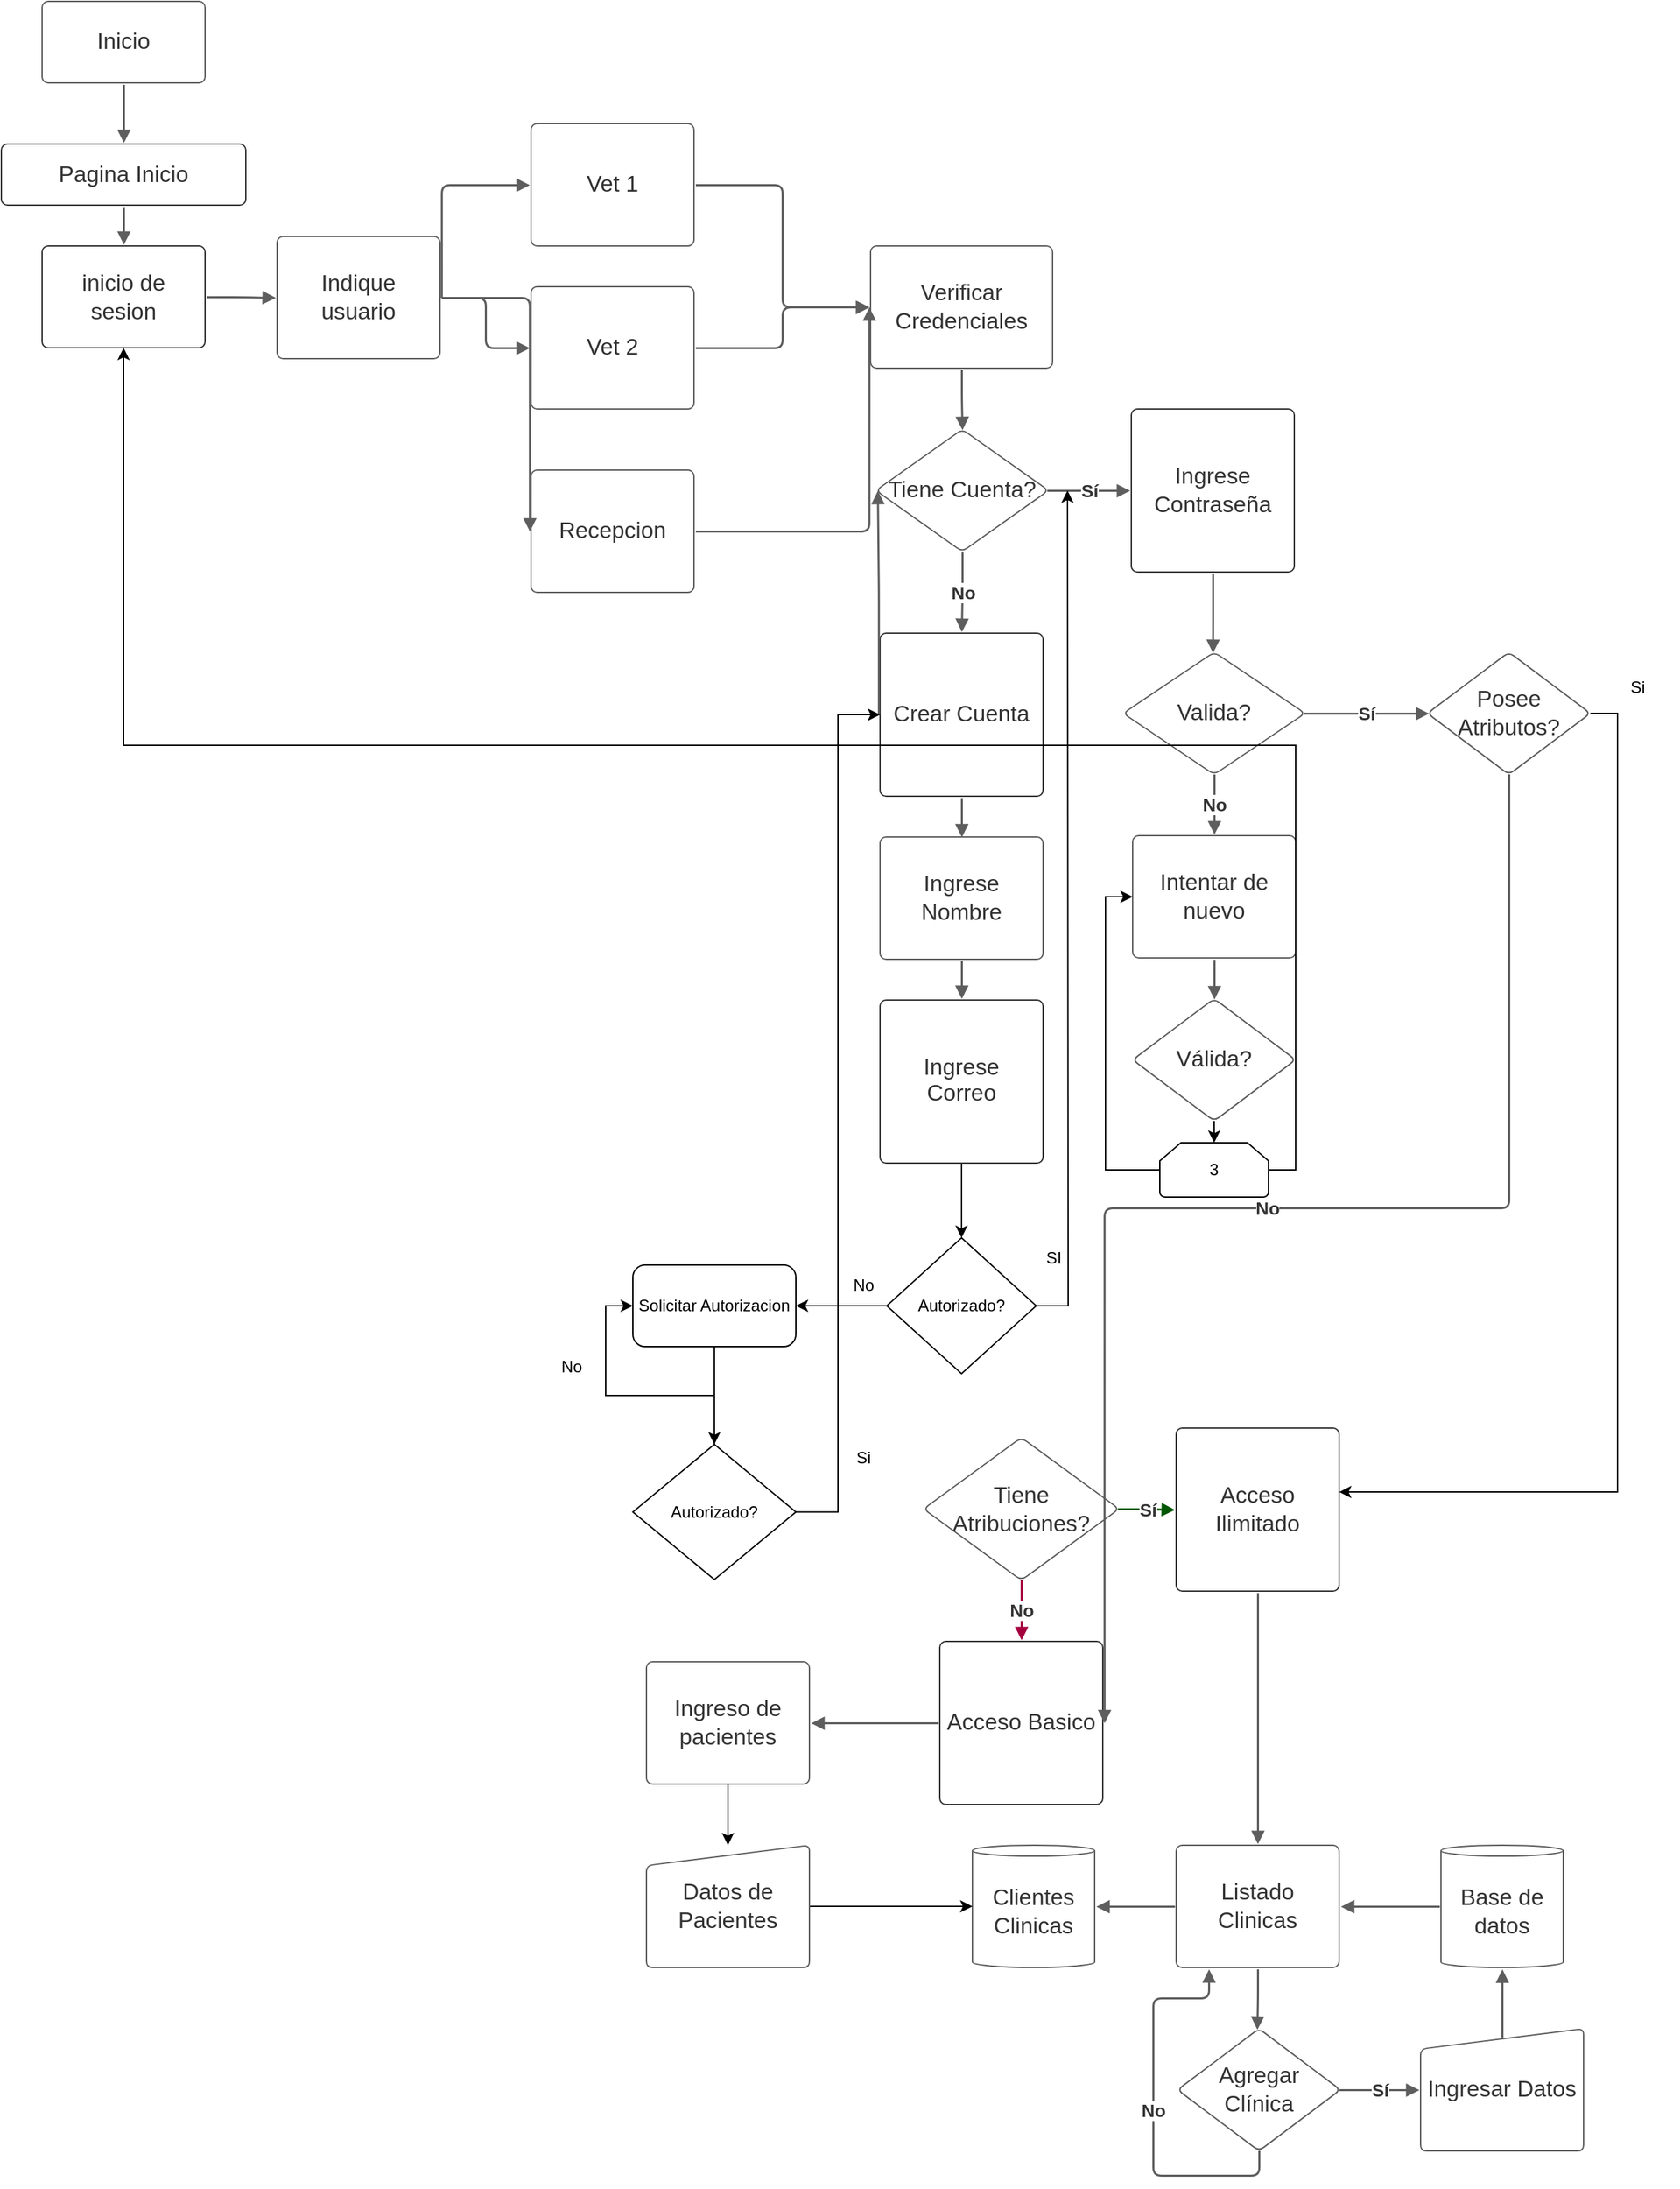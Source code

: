 <mxfile version="21.5.2" type="github">
  <diagram id="C5RBs43oDa-KdzZeNtuy" name="Page-1">
    <mxGraphModel dx="954" dy="2205" grid="1" gridSize="10" guides="1" tooltips="1" connect="1" arrows="1" fold="1" page="1" pageScale="1" pageWidth="1169" pageHeight="1654" background="none" math="0" shadow="0">
      <root>
        <mxCell id="WIyWlLk6GJQsqaUBKTNV-0" />
        <mxCell id="WIyWlLk6GJQsqaUBKTNV-1" parent="WIyWlLk6GJQsqaUBKTNV-0" />
        <mxCell id="py4-glFeh2ibCfwgSi2s-0" value="Inicio" style="html=1;overflow=block;blockSpacing=1;whiteSpace=wrap;fontSize=16.7;fontColor=#333333;align=center;spacing=3.8;strokeColor=#5e5e5e;strokeOpacity=100;rounded=1;absoluteArcSize=1;arcSize=9;strokeWidth=1;lucidId=6lV_jRiNdOOd;" vertex="1" parent="WIyWlLk6GJQsqaUBKTNV-1">
          <mxGeometry x="495" y="-60" width="120" height="60" as="geometry" />
        </mxCell>
        <mxCell id="py4-glFeh2ibCfwgSi2s-1" value="" style="html=1;jettySize=18;whiteSpace=wrap;fontSize=13;strokeColor=#5E5E5E;strokeWidth=1.5;rounded=1;arcSize=12;edgeStyle=orthogonalEdgeStyle;startArrow=none;endArrow=block;endFill=1;exitX=0.5;exitY=1.019;exitPerimeter=0;lucidId=qmV_Awvhml8.;" edge="1" parent="WIyWlLk6GJQsqaUBKTNV-1" source="py4-glFeh2ibCfwgSi2s-0">
          <mxGeometry width="100" height="100" relative="1" as="geometry">
            <Array as="points" />
            <mxPoint x="555" y="44" as="targetPoint" />
          </mxGeometry>
        </mxCell>
        <mxCell id="py4-glFeh2ibCfwgSi2s-2" value="Pagina Inicio" style="html=1;overflow=block;blockSpacing=1;whiteSpace=wrap;fontSize=16.7;fontColor=#333333;align=center;spacing=3.8;strokeColor=#333333;strokeOpacity=100;fillOpacity=0;rounded=1;absoluteArcSize=1;arcSize=9;fillColor=#ffffff;strokeWidth=1;lucidId=ymV_Ch-mpjN8;" vertex="1" parent="WIyWlLk6GJQsqaUBKTNV-1">
          <mxGeometry x="465" y="45" width="180" height="45" as="geometry" />
        </mxCell>
        <mxCell id="py4-glFeh2ibCfwgSi2s-3" value="" style="html=1;jettySize=18;whiteSpace=wrap;fontSize=13;strokeColor=#5E5E5E;strokeWidth=1.5;rounded=1;arcSize=12;edgeStyle=orthogonalEdgeStyle;startArrow=none;endArrow=block;endFill=1;exitX=0.5;exitY=1.025;exitPerimeter=0;entryX=0.5;entryY=-0.015;entryPerimeter=0;lucidId=BnV_QV_Ecwqq;" edge="1" parent="WIyWlLk6GJQsqaUBKTNV-1" source="py4-glFeh2ibCfwgSi2s-2" target="py4-glFeh2ibCfwgSi2s-4">
          <mxGeometry width="100" height="100" relative="1" as="geometry">
            <Array as="points" />
          </mxGeometry>
        </mxCell>
        <mxCell id="py4-glFeh2ibCfwgSi2s-4" value="inicio de sesion" style="html=1;overflow=block;blockSpacing=1;whiteSpace=wrap;fontSize=16.7;fontColor=#333333;align=center;spacing=3.8;strokeColor=#333333;strokeOpacity=100;fillOpacity=0;rounded=1;absoluteArcSize=1;arcSize=9;fillColor=#ffffff;strokeWidth=1;lucidId=GnV_wsVI9CKv;" vertex="1" parent="WIyWlLk6GJQsqaUBKTNV-1">
          <mxGeometry x="495" y="120" width="120" height="75" as="geometry" />
        </mxCell>
        <mxCell id="py4-glFeh2ibCfwgSi2s-5" value="Verificar Credenciales" style="html=1;overflow=block;blockSpacing=1;whiteSpace=wrap;fontSize=16.7;fontColor=#333333;align=center;spacing=9;strokeColor=#5e5e5e;strokeOpacity=100;rounded=1;absoluteArcSize=1;arcSize=9;strokeWidth=1;lucidId=1nV_D38gx65L;" vertex="1" parent="WIyWlLk6GJQsqaUBKTNV-1">
          <mxGeometry x="1105" y="120" width="134" height="90" as="geometry" />
        </mxCell>
        <mxCell id="py4-glFeh2ibCfwgSi2s-6" value="Valida?" style="html=1;overflow=block;blockSpacing=1;whiteSpace=wrap;rhombus;fontSize=16.7;fontColor=#333333;align=center;spacing=3.8;strokeColor=#5E5E5E;rounded=1;absoluteArcSize=1;arcSize=9;strokeWidth=1;lucidId=PoV_fIXQWpVl;" vertex="1" parent="WIyWlLk6GJQsqaUBKTNV-1">
          <mxGeometry x="1291" y="419" width="134" height="90" as="geometry" />
        </mxCell>
        <mxCell id="py4-glFeh2ibCfwgSi2s-7" value="Intentar de nuevo" style="html=1;overflow=block;blockSpacing=1;whiteSpace=wrap;fontSize=16.7;fontColor=#333333;align=center;spacing=9;strokeColor=#5e5e5e;strokeOpacity=100;rounded=1;absoluteArcSize=1;arcSize=9;strokeWidth=1;lucidId=lrV_QBkVOYwX;" vertex="1" parent="WIyWlLk6GJQsqaUBKTNV-1">
          <mxGeometry x="1298" y="554" width="120" height="90" as="geometry" />
        </mxCell>
        <mxCell id="py4-glFeh2ibCfwgSi2s-8" value="" style="html=1;jettySize=18;whiteSpace=wrap;fontSize=13;strokeColor=#5E5E5E;strokeWidth=1.5;rounded=1;arcSize=12;edgeStyle=orthogonalEdgeStyle;startArrow=none;endArrow=block;endFill=1;exitX=0.5;exitY=1.012;exitPerimeter=0;entryX=0.5;entryY=0.004;entryPerimeter=0;lucidId=7rV_qTb1G-G_;" edge="1" parent="WIyWlLk6GJQsqaUBKTNV-1" source="py4-glFeh2ibCfwgSi2s-7" target="py4-glFeh2ibCfwgSi2s-9">
          <mxGeometry width="100" height="100" relative="1" as="geometry">
            <Array as="points" />
          </mxGeometry>
        </mxCell>
        <mxCell id="py4-glFeh2ibCfwgSi2s-99" style="edgeStyle=orthogonalEdgeStyle;rounded=0;orthogonalLoop=1;jettySize=auto;html=1;exitX=0.5;exitY=1;exitDx=0;exitDy=0;entryX=0.5;entryY=0;entryDx=0;entryDy=0;entryPerimeter=0;" edge="1" parent="WIyWlLk6GJQsqaUBKTNV-1" source="py4-glFeh2ibCfwgSi2s-9" target="py4-glFeh2ibCfwgSi2s-96">
          <mxGeometry relative="1" as="geometry" />
        </mxCell>
        <mxCell id="py4-glFeh2ibCfwgSi2s-9" value="Válida?" style="html=1;overflow=block;blockSpacing=1;whiteSpace=wrap;rhombus;fontSize=16.7;fontColor=#333333;align=center;spacing=3.8;strokeColor=#5E5E5E;rounded=1;absoluteArcSize=1;arcSize=9;strokeWidth=1;lucidId=9rV_8nIzQmjW;" vertex="1" parent="WIyWlLk6GJQsqaUBKTNV-1">
          <mxGeometry x="1298" y="674" width="120" height="90" as="geometry" />
        </mxCell>
        <mxCell id="py4-glFeh2ibCfwgSi2s-12" value="Indique usuario" style="html=1;overflow=block;blockSpacing=1;whiteSpace=wrap;fontSize=16.7;fontColor=#333333;align=center;spacing=9;strokeColor=#5e5e5e;strokeOpacity=100;rounded=1;absoluteArcSize=1;arcSize=9;strokeWidth=1;lucidId=KtV_1nC~NSEl;" vertex="1" parent="WIyWlLk6GJQsqaUBKTNV-1">
          <mxGeometry x="668" y="113" width="120" height="90" as="geometry" />
        </mxCell>
        <mxCell id="py4-glFeh2ibCfwgSi2s-13" value="" style="html=1;jettySize=18;whiteSpace=wrap;fontSize=13;strokeColor=#5E5E5E;strokeWidth=1.5;rounded=1;arcSize=12;edgeStyle=orthogonalEdgeStyle;startArrow=none;endArrow=block;endFill=1;exitX=0.5;exitY=1.012;exitPerimeter=0;entryX=0.5;entryY=0.003;entryPerimeter=0;lucidId=8uV__YB_j76Q;" edge="1" parent="WIyWlLk6GJQsqaUBKTNV-1" source="py4-glFeh2ibCfwgSi2s-5" target="py4-glFeh2ibCfwgSi2s-14">
          <mxGeometry width="100" height="100" relative="1" as="geometry">
            <Array as="points" />
          </mxGeometry>
        </mxCell>
        <mxCell id="py4-glFeh2ibCfwgSi2s-14" value="Tiene Cuenta?" style="html=1;overflow=block;blockSpacing=1;whiteSpace=wrap;rhombus;fontSize=16.7;fontColor=#333333;align=center;spacing=3.8;strokeColor=#5E5E5E;rounded=1;absoluteArcSize=1;arcSize=9;strokeWidth=1;lucidId=_uV_788DccaZ;" vertex="1" parent="WIyWlLk6GJQsqaUBKTNV-1">
          <mxGeometry x="1109" y="255" width="127" height="90" as="geometry" />
        </mxCell>
        <mxCell id="py4-glFeh2ibCfwgSi2s-15" value="" style="html=1;jettySize=18;whiteSpace=wrap;fontSize=13.3;fontColor=#333333;fontStyle=1;align=center;strokeColor=#5E5E5E;strokeWidth=1.5;rounded=1;arcSize=12;edgeStyle=orthogonalEdgeStyle;startArrow=none;endArrow=block;endFill=1;exitX=0.991;exitY=0.5;exitPerimeter=0;entryX=-0.009;entryY=0.5;entryPerimeter=0;lucidId=vvV_T~xwJoX3;" edge="1" parent="WIyWlLk6GJQsqaUBKTNV-1" source="py4-glFeh2ibCfwgSi2s-14" target="py4-glFeh2ibCfwgSi2s-17">
          <mxGeometry width="100" height="100" relative="1" as="geometry">
            <Array as="points" />
          </mxGeometry>
        </mxCell>
        <mxCell id="py4-glFeh2ibCfwgSi2s-16" value="Sí" style="text;html=1;resizable=0;labelBackgroundColor=default;align=center;verticalAlign=middle;fontStyle=1;fontColor=#333333;fontSize=13.3;" vertex="1" parent="py4-glFeh2ibCfwgSi2s-15">
          <mxGeometry relative="1" as="geometry" />
        </mxCell>
        <mxCell id="py4-glFeh2ibCfwgSi2s-17" value="Ingrese Contraseña" style="html=1;overflow=block;blockSpacing=1;whiteSpace=wrap;fontSize=16.7;fontColor=#333333;align=center;spacing=3.8;strokeColor=#333333;strokeOpacity=100;fillOpacity=0;rounded=1;absoluteArcSize=1;arcSize=9;fillColor=#ffffff;strokeWidth=1;lucidId=xvV_v9miPpJ-;" vertex="1" parent="WIyWlLk6GJQsqaUBKTNV-1">
          <mxGeometry x="1297" y="240" width="120" height="120" as="geometry" />
        </mxCell>
        <mxCell id="py4-glFeh2ibCfwgSi2s-18" value="" style="html=1;jettySize=18;whiteSpace=wrap;fontSize=13;strokeColor=#5E5E5E;strokeWidth=1.5;rounded=1;arcSize=12;edgeStyle=orthogonalEdgeStyle;startArrow=none;endArrow=block;endFill=1;exitX=0.5;exitY=1.009;exitPerimeter=0;entryX=0.492;entryY=0.004;entryPerimeter=0;lucidId=0vV_cZZIrmt7;" edge="1" parent="WIyWlLk6GJQsqaUBKTNV-1" source="py4-glFeh2ibCfwgSi2s-17" target="py4-glFeh2ibCfwgSi2s-6">
          <mxGeometry width="100" height="100" relative="1" as="geometry">
            <Array as="points" />
          </mxGeometry>
        </mxCell>
        <mxCell id="py4-glFeh2ibCfwgSi2s-19" value="" style="html=1;jettySize=18;whiteSpace=wrap;fontSize=13.3;fontColor=#333333;fontStyle=1;align=center;strokeColor=#5E5E5E;strokeWidth=1.5;rounded=1;arcSize=12;edgeStyle=orthogonalEdgeStyle;startArrow=none;endArrow=block;endFill=1;exitX=0.5;exitY=0.997;exitPerimeter=0;entryX=0.5;entryY=-0.009;entryPerimeter=0;lucidId=twV_qoTQJWmN;" edge="1" parent="WIyWlLk6GJQsqaUBKTNV-1" source="py4-glFeh2ibCfwgSi2s-14" target="py4-glFeh2ibCfwgSi2s-21">
          <mxGeometry width="100" height="100" relative="1" as="geometry">
            <Array as="points" />
          </mxGeometry>
        </mxCell>
        <mxCell id="py4-glFeh2ibCfwgSi2s-20" value="No" style="text;html=1;resizable=0;labelBackgroundColor=default;align=center;verticalAlign=middle;fontStyle=1;fontColor=#333333;fontSize=13.3;" vertex="1" parent="py4-glFeh2ibCfwgSi2s-19">
          <mxGeometry relative="1" as="geometry" />
        </mxCell>
        <mxCell id="py4-glFeh2ibCfwgSi2s-21" value="Crear Cuenta" style="html=1;overflow=block;blockSpacing=1;whiteSpace=wrap;fontSize=16.7;fontColor=#333333;align=center;spacing=3.8;strokeColor=#333333;strokeOpacity=100;fillOpacity=0;rounded=1;absoluteArcSize=1;arcSize=9;fillColor=#ffffff;strokeWidth=1;lucidId=uwV_kCfQT2Pc;" vertex="1" parent="WIyWlLk6GJQsqaUBKTNV-1">
          <mxGeometry x="1112" y="405" width="120" height="120" as="geometry" />
        </mxCell>
        <mxCell id="py4-glFeh2ibCfwgSi2s-22" value="" style="html=1;jettySize=18;whiteSpace=wrap;fontSize=13;strokeColor=#5E5E5E;strokeWidth=1.5;rounded=1;arcSize=12;edgeStyle=orthogonalEdgeStyle;startArrow=none;endArrow=block;endFill=1;exitX=-0.009;exitY=0.5;exitPerimeter=0;entryX=0.009;entryY=0.5;entryPerimeter=0;lucidId=QwV_5H8QN4ZY;" edge="1" parent="WIyWlLk6GJQsqaUBKTNV-1" source="py4-glFeh2ibCfwgSi2s-21" target="py4-glFeh2ibCfwgSi2s-14">
          <mxGeometry width="100" height="100" relative="1" as="geometry">
            <Array as="points" />
          </mxGeometry>
        </mxCell>
        <mxCell id="py4-glFeh2ibCfwgSi2s-23" value="" style="html=1;jettySize=18;whiteSpace=wrap;fontSize=13;strokeColor=#5E5E5E;strokeWidth=1.5;rounded=1;arcSize=12;edgeStyle=orthogonalEdgeStyle;startArrow=none;endArrow=block;endFill=1;exitX=0.5;exitY=1.009;exitPerimeter=0;lucidId=UxV_K6ynuiH_;" edge="1" parent="WIyWlLk6GJQsqaUBKTNV-1" source="py4-glFeh2ibCfwgSi2s-21">
          <mxGeometry width="100" height="100" relative="1" as="geometry">
            <Array as="points" />
            <mxPoint x="1172" y="555" as="targetPoint" />
          </mxGeometry>
        </mxCell>
        <mxCell id="py4-glFeh2ibCfwgSi2s-24" value="Ingrese Nombre" style="html=1;overflow=block;blockSpacing=1;whiteSpace=wrap;fontSize=16.7;fontColor=#333333;align=center;spacing=9;strokeColor=#5e5e5e;strokeOpacity=100;rounded=1;absoluteArcSize=1;arcSize=9;strokeWidth=1;lucidId=6xV__ENYtw5K;" vertex="1" parent="WIyWlLk6GJQsqaUBKTNV-1">
          <mxGeometry x="1112" y="555" width="120" height="90" as="geometry" />
        </mxCell>
        <mxCell id="py4-glFeh2ibCfwgSi2s-25" value="Vet 1" style="html=1;overflow=block;blockSpacing=1;whiteSpace=wrap;fontSize=16.7;fontColor=#333333;align=center;spacing=9;strokeColor=#5e5e5e;strokeOpacity=100;rounded=1;absoluteArcSize=1;arcSize=9;strokeWidth=1;lucidId=TE8_JQUJnzji;" vertex="1" parent="WIyWlLk6GJQsqaUBKTNV-1">
          <mxGeometry x="855" y="30" width="120" height="90" as="geometry" />
        </mxCell>
        <mxCell id="py4-glFeh2ibCfwgSi2s-26" value="Vet 2" style="html=1;overflow=block;blockSpacing=1;whiteSpace=wrap;fontSize=16.7;fontColor=#333333;align=center;spacing=9;strokeColor=#5e5e5e;strokeOpacity=100;rounded=1;absoluteArcSize=1;arcSize=9;strokeWidth=1;lucidId=6E8_PS.5.Md6;" vertex="1" parent="WIyWlLk6GJQsqaUBKTNV-1">
          <mxGeometry x="855" y="150" width="120" height="90" as="geometry" />
        </mxCell>
        <mxCell id="py4-glFeh2ibCfwgSi2s-27" value="Recepcion" style="html=1;overflow=block;blockSpacing=1;whiteSpace=wrap;fontSize=16.7;fontColor=#333333;align=center;spacing=9;strokeColor=#5e5e5e;strokeOpacity=100;rounded=1;absoluteArcSize=1;arcSize=9;strokeWidth=1;lucidId=gF8_w_ER~_n0;" vertex="1" parent="WIyWlLk6GJQsqaUBKTNV-1">
          <mxGeometry x="855" y="285" width="120" height="90" as="geometry" />
        </mxCell>
        <mxCell id="py4-glFeh2ibCfwgSi2s-28" value="" style="html=1;jettySize=18;whiteSpace=wrap;fontSize=13;strokeColor=#5E5E5E;strokeWidth=1.5;rounded=1;arcSize=12;edgeStyle=orthogonalEdgeStyle;startArrow=none;endArrow=block;endFill=1;exitX=1.009;exitY=0.5;exitPerimeter=0;entryX=-0.009;entryY=0.5;entryPerimeter=0;lucidId=tF8_lsSb99WV;" edge="1" parent="WIyWlLk6GJQsqaUBKTNV-1" source="py4-glFeh2ibCfwgSi2s-12" target="py4-glFeh2ibCfwgSi2s-25">
          <mxGeometry width="100" height="100" relative="1" as="geometry">
            <Array as="points">
              <mxPoint x="789" y="75" />
            </Array>
          </mxGeometry>
        </mxCell>
        <mxCell id="py4-glFeh2ibCfwgSi2s-29" value="" style="html=1;jettySize=18;whiteSpace=wrap;fontSize=13;strokeColor=#5E5E5E;strokeWidth=1.5;rounded=1;arcSize=12;edgeStyle=orthogonalEdgeStyle;startArrow=none;endArrow=block;endFill=1;exitX=1.009;exitY=0.5;exitPerimeter=0;entryX=-0.009;entryY=0.5;entryPerimeter=0;lucidId=QG8_v2pN72Wz;" edge="1" parent="WIyWlLk6GJQsqaUBKTNV-1" source="py4-glFeh2ibCfwgSi2s-12" target="py4-glFeh2ibCfwgSi2s-26">
          <mxGeometry width="100" height="100" relative="1" as="geometry">
            <Array as="points" />
          </mxGeometry>
        </mxCell>
        <mxCell id="py4-glFeh2ibCfwgSi2s-30" value="" style="html=1;jettySize=18;whiteSpace=wrap;fontSize=13;strokeColor=#5E5E5E;strokeWidth=1.5;rounded=1;arcSize=12;edgeStyle=orthogonalEdgeStyle;startArrow=none;endArrow=block;endFill=1;exitX=1.009;exitY=0.5;exitPerimeter=0;entryX=-0.009;entryY=0.5;entryPerimeter=0;lucidId=YG8_4RrZCzS5;" edge="1" parent="WIyWlLk6GJQsqaUBKTNV-1" source="py4-glFeh2ibCfwgSi2s-12" target="py4-glFeh2ibCfwgSi2s-27">
          <mxGeometry width="100" height="100" relative="1" as="geometry">
            <Array as="points" />
          </mxGeometry>
        </mxCell>
        <mxCell id="py4-glFeh2ibCfwgSi2s-31" value="" style="html=1;jettySize=18;whiteSpace=wrap;fontSize=13;strokeColor=#5E5E5E;strokeWidth=1.5;rounded=1;arcSize=12;edgeStyle=orthogonalEdgeStyle;startArrow=none;endArrow=block;endFill=1;exitX=1.009;exitY=0.5;exitPerimeter=0;entryX=-0.008;entryY=0.5;entryPerimeter=0;lucidId=~G8_ecM6V7Dc;" edge="1" parent="WIyWlLk6GJQsqaUBKTNV-1" source="py4-glFeh2ibCfwgSi2s-25" target="py4-glFeh2ibCfwgSi2s-5">
          <mxGeometry width="100" height="100" relative="1" as="geometry">
            <Array as="points" />
          </mxGeometry>
        </mxCell>
        <mxCell id="py4-glFeh2ibCfwgSi2s-32" value="" style="html=1;jettySize=18;whiteSpace=wrap;fontSize=13;strokeColor=#5E5E5E;strokeWidth=1.5;rounded=1;arcSize=12;edgeStyle=orthogonalEdgeStyle;startArrow=none;endArrow=block;endFill=1;exitX=1.009;exitY=0.5;exitPerimeter=0;entryX=-0.008;entryY=0.5;entryPerimeter=0;lucidId=hH8_pbGEubtg;" edge="1" parent="WIyWlLk6GJQsqaUBKTNV-1" source="py4-glFeh2ibCfwgSi2s-26" target="py4-glFeh2ibCfwgSi2s-5">
          <mxGeometry width="100" height="100" relative="1" as="geometry">
            <Array as="points" />
          </mxGeometry>
        </mxCell>
        <mxCell id="py4-glFeh2ibCfwgSi2s-33" value="" style="html=1;jettySize=18;whiteSpace=wrap;fontSize=13;strokeColor=#5E5E5E;strokeWidth=1.5;rounded=1;arcSize=12;edgeStyle=orthogonalEdgeStyle;startArrow=none;endArrow=block;endFill=1;exitX=1.009;exitY=0.5;exitPerimeter=0;entryX=-0.008;entryY=0.5;entryPerimeter=0;lucidId=oH8_gKGjg.4c;" edge="1" parent="WIyWlLk6GJQsqaUBKTNV-1" source="py4-glFeh2ibCfwgSi2s-27" target="py4-glFeh2ibCfwgSi2s-5">
          <mxGeometry width="100" height="100" relative="1" as="geometry">
            <Array as="points" />
          </mxGeometry>
        </mxCell>
        <mxCell id="py4-glFeh2ibCfwgSi2s-34" value="" style="html=1;jettySize=18;whiteSpace=wrap;fontSize=13;strokeColor=#5E5E5E;strokeWidth=1.5;rounded=1;arcSize=12;edgeStyle=orthogonalEdgeStyle;startArrow=none;endArrow=block;endFill=1;exitX=1.009;exitY=0.5;exitPerimeter=0;entryX=-0.009;entryY=0.5;entryPerimeter=0;lucidId=TH8_._hqP2bO;" edge="1" parent="WIyWlLk6GJQsqaUBKTNV-1" source="py4-glFeh2ibCfwgSi2s-4" target="py4-glFeh2ibCfwgSi2s-12">
          <mxGeometry width="100" height="100" relative="1" as="geometry">
            <Array as="points" />
          </mxGeometry>
        </mxCell>
        <mxCell id="py4-glFeh2ibCfwgSi2s-35" value="" style="html=1;jettySize=18;whiteSpace=wrap;fontSize=13;strokeColor=#5E5E5E;strokeWidth=1.5;rounded=1;arcSize=12;edgeStyle=orthogonalEdgeStyle;startArrow=none;endArrow=block;endFill=1;exitX=0.5;exitY=1.012;exitPerimeter=0;entryX=0.5;entryY=-0.009;entryPerimeter=0;lucidId=Wag~Y~_s3K29;" edge="1" parent="WIyWlLk6GJQsqaUBKTNV-1" source="py4-glFeh2ibCfwgSi2s-24" target="py4-glFeh2ibCfwgSi2s-36">
          <mxGeometry width="100" height="100" relative="1" as="geometry">
            <Array as="points" />
          </mxGeometry>
        </mxCell>
        <mxCell id="py4-glFeh2ibCfwgSi2s-76" style="edgeStyle=orthogonalEdgeStyle;rounded=0;orthogonalLoop=1;jettySize=auto;html=1;exitX=0.5;exitY=1;exitDx=0;exitDy=0;entryX=0.5;entryY=0;entryDx=0;entryDy=0;" edge="1" parent="WIyWlLk6GJQsqaUBKTNV-1" source="py4-glFeh2ibCfwgSi2s-36" target="py4-glFeh2ibCfwgSi2s-75">
          <mxGeometry relative="1" as="geometry" />
        </mxCell>
        <mxCell id="py4-glFeh2ibCfwgSi2s-36" value="&lt;div style=&quot;display: flex; justify-content: center; text-align: center; align-items: baseline; font-size: 0; line-height: 1.25;margin-top: -2px;&quot;&gt;&lt;span&gt;&lt;span style=&quot;font-size:16.7px;color:#333333;&quot;&gt;Ingrese &#xa;&lt;/span&gt;&lt;/span&gt;&lt;/div&gt;&lt;div style=&quot;display: flex; justify-content: center; text-align: center; align-items: baseline; font-size: 0; line-height: 1.25;margin-top: -2px;&quot;&gt;&lt;span&gt;&lt;span style=&quot;font-size:16.7px;color:#333333;&quot;&gt;Correo&lt;/span&gt;&lt;/span&gt;&lt;/div&gt;" style="html=1;overflow=block;blockSpacing=1;whiteSpace=wrap;fontSize=13;spacing=3.8;strokeColor=#333333;strokeOpacity=100;fillOpacity=0;rounded=1;absoluteArcSize=1;arcSize=9;fillColor=#ffffff;strokeWidth=1;lucidId=Xag~Ae.uutdC;" vertex="1" parent="WIyWlLk6GJQsqaUBKTNV-1">
          <mxGeometry x="1112" y="675" width="120" height="120" as="geometry" />
        </mxCell>
        <mxCell id="py4-glFeh2ibCfwgSi2s-37" value="Tiene Atribuciones?" style="html=1;overflow=block;blockSpacing=1;whiteSpace=wrap;rhombus;fontSize=16.7;fontColor=#333333;align=center;spacing=3.8;strokeColor=#5e5e5e;strokeOpacity=100;rounded=1;absoluteArcSize=1;arcSize=9;strokeWidth=1;lucidId=4bg~qIHvXVig;" vertex="1" parent="WIyWlLk6GJQsqaUBKTNV-1">
          <mxGeometry x="1144" y="997" width="144" height="105" as="geometry" />
        </mxCell>
        <mxCell id="py4-glFeh2ibCfwgSi2s-39" value="" style="html=1;jettySize=18;whiteSpace=wrap;fontSize=13.3;fontColor=#333333;fontStyle=1;align=center;strokeColor=#005700;strokeWidth=1.5;rounded=1;arcSize=12;edgeStyle=orthogonalEdgeStyle;startArrow=none;endArrow=block;endFill=1;exitX=0.992;exitY=0.5;exitPerimeter=0;entryX=-0.009;entryY=0.5;entryPerimeter=0;lucidId=Tcg~VygyTIFK;fillColor=#008a00;" edge="1" parent="WIyWlLk6GJQsqaUBKTNV-1" source="py4-glFeh2ibCfwgSi2s-37" target="py4-glFeh2ibCfwgSi2s-41">
          <mxGeometry width="100" height="100" relative="1" as="geometry">
            <Array as="points" />
          </mxGeometry>
        </mxCell>
        <mxCell id="py4-glFeh2ibCfwgSi2s-40" value="Sí" style="text;html=1;resizable=0;labelBackgroundColor=default;align=center;verticalAlign=middle;fontStyle=1;fontColor=#333333;fontSize=13.3;" vertex="1" parent="py4-glFeh2ibCfwgSi2s-39">
          <mxGeometry relative="1" as="geometry" />
        </mxCell>
        <mxCell id="py4-glFeh2ibCfwgSi2s-41" value="Acceso Ilimitado" style="html=1;overflow=block;blockSpacing=1;whiteSpace=wrap;fontSize=16.7;fontColor=#333333;align=center;spacing=3.8;strokeColor=#333333;strokeOpacity=100;fillOpacity=0;rounded=1;absoluteArcSize=1;arcSize=9;fillColor=#ffffff;strokeWidth=1;lucidId=Wcg~fUxF38FF;" vertex="1" parent="WIyWlLk6GJQsqaUBKTNV-1">
          <mxGeometry x="1330" y="990" width="120" height="120" as="geometry" />
        </mxCell>
        <mxCell id="py4-glFeh2ibCfwgSi2s-42" value="" style="html=1;jettySize=18;whiteSpace=wrap;fontSize=13.3;fontColor=#333333;fontStyle=1;align=center;strokeColor=#A50040;strokeWidth=1.5;rounded=1;arcSize=12;edgeStyle=orthogonalEdgeStyle;startArrow=none;endArrow=block;endFill=1;exitX=0.5;exitY=0.997;exitPerimeter=0;entryX=0.5;entryY=-0.009;entryPerimeter=0;lucidId=7cg~rqk6v5o7;fillColor=#d80073;" edge="1" parent="WIyWlLk6GJQsqaUBKTNV-1" source="py4-glFeh2ibCfwgSi2s-37" target="py4-glFeh2ibCfwgSi2s-44">
          <mxGeometry width="100" height="100" relative="1" as="geometry">
            <Array as="points" />
          </mxGeometry>
        </mxCell>
        <mxCell id="py4-glFeh2ibCfwgSi2s-43" value="No" style="text;html=1;resizable=0;labelBackgroundColor=default;align=center;verticalAlign=middle;fontStyle=1;fontColor=#333333;fontSize=13.3;" vertex="1" parent="py4-glFeh2ibCfwgSi2s-42">
          <mxGeometry relative="1" as="geometry" />
        </mxCell>
        <mxCell id="py4-glFeh2ibCfwgSi2s-44" value="Acceso Basico" style="html=1;overflow=block;blockSpacing=1;whiteSpace=wrap;fontSize=16.7;fontColor=#333333;align=center;spacing=3.8;strokeColor=#333333;strokeOpacity=100;fillOpacity=0;rounded=1;absoluteArcSize=1;arcSize=9;fillColor=#ffffff;strokeWidth=1;lucidId=-cg~yoFNJy~t;" vertex="1" parent="WIyWlLk6GJQsqaUBKTNV-1">
          <mxGeometry x="1156" y="1147" width="120" height="120" as="geometry" />
        </mxCell>
        <mxCell id="py4-glFeh2ibCfwgSi2s-94" style="edgeStyle=orthogonalEdgeStyle;rounded=0;orthogonalLoop=1;jettySize=auto;html=1;exitX=1;exitY=0.5;exitDx=0;exitDy=0;entryX=1;entryY=0.392;entryDx=0;entryDy=0;entryPerimeter=0;" edge="1" parent="WIyWlLk6GJQsqaUBKTNV-1" source="py4-glFeh2ibCfwgSi2s-45" target="py4-glFeh2ibCfwgSi2s-41">
          <mxGeometry relative="1" as="geometry">
            <mxPoint x="1740" y="1040" as="targetPoint" />
          </mxGeometry>
        </mxCell>
        <mxCell id="py4-glFeh2ibCfwgSi2s-45" value="Posee Atributos?" style="html=1;overflow=block;blockSpacing=1;whiteSpace=wrap;rhombus;fontSize=16.7;fontColor=#333333;align=center;spacing=3.8;strokeColor=#5e5e5e;strokeOpacity=100;rounded=1;absoluteArcSize=1;arcSize=9;strokeWidth=1;lucidId=nfg~SPuSGxTI;" vertex="1" parent="WIyWlLk6GJQsqaUBKTNV-1">
          <mxGeometry x="1515" y="419" width="120" height="90" as="geometry" />
        </mxCell>
        <mxCell id="py4-glFeh2ibCfwgSi2s-46" value="" style="html=1;jettySize=18;whiteSpace=wrap;fontSize=13.3;fontColor=#333333;fontStyle=1;align=center;strokeColor=#5E5E5E;strokeWidth=1.5;rounded=1;arcSize=12;edgeStyle=orthogonalEdgeStyle;startArrow=none;endArrow=block;endFill=1;exitX=0.991;exitY=0.5;exitPerimeter=0;entryX=0.009;entryY=0.5;entryPerimeter=0;lucidId=Sfg~5OQUNEOk;" edge="1" parent="WIyWlLk6GJQsqaUBKTNV-1" source="py4-glFeh2ibCfwgSi2s-6" target="py4-glFeh2ibCfwgSi2s-45">
          <mxGeometry width="100" height="100" relative="1" as="geometry">
            <Array as="points" />
          </mxGeometry>
        </mxCell>
        <mxCell id="py4-glFeh2ibCfwgSi2s-47" value="Sí" style="text;html=1;resizable=0;labelBackgroundColor=default;align=center;verticalAlign=middle;fontStyle=1;fontColor=#333333;fontSize=13.3;" vertex="1" parent="py4-glFeh2ibCfwgSi2s-46">
          <mxGeometry relative="1" as="geometry" />
        </mxCell>
        <mxCell id="py4-glFeh2ibCfwgSi2s-48" value="" style="html=1;jettySize=18;whiteSpace=wrap;fontSize=13.3;fontColor=#333333;fontStyle=1;align=center;strokeColor=#5E5E5E;strokeWidth=1.5;rounded=1;arcSize=12;edgeStyle=orthogonalEdgeStyle;startArrow=none;endArrow=block;endFill=1;exitX=0.5;exitY=0.997;exitPerimeter=0;entryX=0.5;entryY=-0.012;entryPerimeter=0;lucidId=Ufg~B.7omUra;" edge="1" parent="WIyWlLk6GJQsqaUBKTNV-1" source="py4-glFeh2ibCfwgSi2s-6" target="py4-glFeh2ibCfwgSi2s-7">
          <mxGeometry width="100" height="100" relative="1" as="geometry">
            <Array as="points" />
          </mxGeometry>
        </mxCell>
        <mxCell id="py4-glFeh2ibCfwgSi2s-49" value="No" style="text;html=1;resizable=0;labelBackgroundColor=default;align=center;verticalAlign=middle;fontStyle=1;fontColor=#333333;fontSize=13.3;" vertex="1" parent="py4-glFeh2ibCfwgSi2s-48">
          <mxGeometry relative="1" as="geometry" />
        </mxCell>
        <mxCell id="py4-glFeh2ibCfwgSi2s-52" value="" style="html=1;jettySize=18;whiteSpace=wrap;fontSize=13.3;fontColor=#333333;fontStyle=1;align=center;strokeColor=#5E5E5E;strokeWidth=1.5;rounded=1;arcSize=12;edgeStyle=orthogonalEdgeStyle;startArrow=none;endArrow=block;endFill=1;exitX=0.5;exitY=0.996;exitPerimeter=0;entryX=1.009;entryY=0.5;entryPerimeter=0;lucidId=ugg~bSQh.oEW;" edge="1" parent="WIyWlLk6GJQsqaUBKTNV-1" source="py4-glFeh2ibCfwgSi2s-45" target="py4-glFeh2ibCfwgSi2s-44">
          <mxGeometry width="100" height="100" relative="1" as="geometry">
            <Array as="points" />
          </mxGeometry>
        </mxCell>
        <mxCell id="py4-glFeh2ibCfwgSi2s-53" value="No" style="text;html=1;resizable=0;labelBackgroundColor=default;align=center;verticalAlign=middle;fontStyle=1;fontColor=#333333;fontSize=13.3;" vertex="1" parent="py4-glFeh2ibCfwgSi2s-52">
          <mxGeometry relative="1" as="geometry" />
        </mxCell>
        <mxCell id="py4-glFeh2ibCfwgSi2s-71" style="edgeStyle=orthogonalEdgeStyle;rounded=0;orthogonalLoop=1;jettySize=auto;html=1;exitX=0.5;exitY=1;exitDx=0;exitDy=0;entryX=0.5;entryY=0;entryDx=0;entryDy=0;" edge="1" parent="WIyWlLk6GJQsqaUBKTNV-1" source="py4-glFeh2ibCfwgSi2s-54" target="py4-glFeh2ibCfwgSi2s-70">
          <mxGeometry relative="1" as="geometry" />
        </mxCell>
        <mxCell id="py4-glFeh2ibCfwgSi2s-54" value="Ingreso de pacientes" style="html=1;overflow=block;blockSpacing=1;whiteSpace=wrap;fontSize=16.7;fontColor=#333333;align=center;spacing=9;strokeColor=#5e5e5e;strokeOpacity=100;rounded=1;absoluteArcSize=1;arcSize=9;strokeWidth=1;lucidId=k7g~KJd08HX2;" vertex="1" parent="WIyWlLk6GJQsqaUBKTNV-1">
          <mxGeometry x="940" y="1162" width="120" height="90" as="geometry" />
        </mxCell>
        <mxCell id="py4-glFeh2ibCfwgSi2s-55" value="" style="html=1;jettySize=18;whiteSpace=wrap;fontSize=13;strokeColor=#5E5E5E;strokeWidth=1.5;rounded=1;arcSize=12;edgeStyle=orthogonalEdgeStyle;startArrow=none;endArrow=block;endFill=1;exitX=-0.009;exitY=0.5;exitPerimeter=0;entryX=1.009;entryY=0.5;entryPerimeter=0;lucidId=E7g~p-~XdAIc;" edge="1" parent="WIyWlLk6GJQsqaUBKTNV-1" source="py4-glFeh2ibCfwgSi2s-44" target="py4-glFeh2ibCfwgSi2s-54">
          <mxGeometry width="100" height="100" relative="1" as="geometry">
            <Array as="points" />
          </mxGeometry>
        </mxCell>
        <mxCell id="py4-glFeh2ibCfwgSi2s-56" value="Listado Clinicas" style="html=1;overflow=block;blockSpacing=1;whiteSpace=wrap;fontSize=16.7;fontColor=#333333;align=center;spacing=9;strokeColor=#5e5e5e;strokeOpacity=100;rounded=1;absoluteArcSize=1;arcSize=9;strokeWidth=1;lucidId=Z7g~fSgXq1W0;" vertex="1" parent="WIyWlLk6GJQsqaUBKTNV-1">
          <mxGeometry x="1330" y="1297" width="120" height="90" as="geometry" />
        </mxCell>
        <mxCell id="py4-glFeh2ibCfwgSi2s-57" value="" style="html=1;jettySize=18;whiteSpace=wrap;fontSize=13;strokeColor=#5E5E5E;strokeWidth=1.5;rounded=1;arcSize=12;edgeStyle=orthogonalEdgeStyle;startArrow=none;endArrow=block;endFill=1;exitX=0.5;exitY=1.009;exitPerimeter=0;entryX=0.5;entryY=-0.012;entryPerimeter=0;lucidId=f_g~F7UTNNTy;" edge="1" parent="WIyWlLk6GJQsqaUBKTNV-1" source="py4-glFeh2ibCfwgSi2s-41" target="py4-glFeh2ibCfwgSi2s-56">
          <mxGeometry width="100" height="100" relative="1" as="geometry">
            <Array as="points" />
          </mxGeometry>
        </mxCell>
        <mxCell id="py4-glFeh2ibCfwgSi2s-58" value="Agregar Clínica" style="html=1;overflow=block;blockSpacing=1;whiteSpace=wrap;rhombus;fontSize=16.7;fontColor=#333333;align=center;spacing=3.8;strokeColor=#5e5e5e;strokeOpacity=100;rounded=1;absoluteArcSize=1;arcSize=9;strokeWidth=1;lucidId=fah~KPaeuUrh;" vertex="1" parent="WIyWlLk6GJQsqaUBKTNV-1">
          <mxGeometry x="1331" y="1432" width="120" height="90" as="geometry" />
        </mxCell>
        <mxCell id="py4-glFeh2ibCfwgSi2s-59" value="" style="html=1;jettySize=18;whiteSpace=wrap;fontSize=13;strokeColor=#5E5E5E;strokeWidth=1.5;rounded=1;arcSize=12;edgeStyle=orthogonalEdgeStyle;startArrow=none;endArrow=block;endFill=1;exitX=0.5;exitY=1.012;exitPerimeter=0;entryX=0.488;entryY=0.006;entryPerimeter=0;lucidId=och~MCCBwmzh;" edge="1" parent="WIyWlLk6GJQsqaUBKTNV-1" source="py4-glFeh2ibCfwgSi2s-56" target="py4-glFeh2ibCfwgSi2s-58">
          <mxGeometry width="100" height="100" relative="1" as="geometry">
            <Array as="points" />
          </mxGeometry>
        </mxCell>
        <mxCell id="py4-glFeh2ibCfwgSi2s-60" value="" style="html=1;jettySize=18;whiteSpace=wrap;fontSize=13.3;fontColor=#333333;fontStyle=1;align=center;strokeColor=#5E5E5E;strokeWidth=1.5;rounded=1;arcSize=12;edgeStyle=orthogonalEdgeStyle;startArrow=none;endArrow=block;endFill=1;exitX=0.991;exitY=0.5;exitPerimeter=0;entryX=-0.009;entryY=0.5;entryPerimeter=0;lucidId=Pch~BzjFLYc_;" edge="1" parent="WIyWlLk6GJQsqaUBKTNV-1" source="py4-glFeh2ibCfwgSi2s-58" target="py4-glFeh2ibCfwgSi2s-64">
          <mxGeometry width="100" height="100" relative="1" as="geometry">
            <Array as="points" />
          </mxGeometry>
        </mxCell>
        <mxCell id="py4-glFeh2ibCfwgSi2s-61" value="Sí" style="text;html=1;resizable=0;labelBackgroundColor=default;align=center;verticalAlign=middle;fontStyle=1;fontColor=#333333;fontSize=13.3;" vertex="1" parent="py4-glFeh2ibCfwgSi2s-60">
          <mxGeometry relative="1" as="geometry" />
        </mxCell>
        <mxCell id="py4-glFeh2ibCfwgSi2s-62" value="Base de datos" style="html=1;overflow=block;blockSpacing=1;whiteSpace=wrap;shape=cylinder3;size=4;anchorPointDirection=0;boundedLbl=1;fontSize=16.7;fontColor=#333333;align=center;spacing=3.8;strokeColor=#5e5e5e;strokeOpacity=100;rounded=1;absoluteArcSize=1;arcSize=9;strokeWidth=1;lucidId=Zdh~PG8KVk3B;" vertex="1" parent="WIyWlLk6GJQsqaUBKTNV-1">
          <mxGeometry x="1525" y="1297" width="90" height="90" as="geometry" />
        </mxCell>
        <mxCell id="py4-glFeh2ibCfwgSi2s-63" value="" style="html=1;jettySize=18;whiteSpace=wrap;fontSize=13;strokeColor=#5E5E5E;strokeWidth=1.5;rounded=1;arcSize=12;edgeStyle=orthogonalEdgeStyle;startArrow=none;endArrow=block;endFill=1;exitX=-0.012;exitY=0.5;exitPerimeter=0;entryX=1.009;entryY=0.5;entryPerimeter=0;lucidId=jeh~zuYJ45Gy;" edge="1" parent="WIyWlLk6GJQsqaUBKTNV-1" source="py4-glFeh2ibCfwgSi2s-62" target="py4-glFeh2ibCfwgSi2s-56">
          <mxGeometry width="100" height="100" relative="1" as="geometry">
            <Array as="points" />
          </mxGeometry>
        </mxCell>
        <mxCell id="py4-glFeh2ibCfwgSi2s-64" value="Ingresar Datos" style="html=1;overflow=block;blockSpacing=1;whiteSpace=wrap;shape=manualInput;size=15;fontSize=16.7;fontColor=#333333;align=center;spacing=3.8;strokeColor=#5e5e5e;strokeOpacity=100;rounded=1;absoluteArcSize=1;arcSize=9;strokeWidth=1;lucidId=Neh~7mN96rgw;" vertex="1" parent="WIyWlLk6GJQsqaUBKTNV-1">
          <mxGeometry x="1510" y="1432" width="120" height="90" as="geometry" />
        </mxCell>
        <mxCell id="py4-glFeh2ibCfwgSi2s-65" value="" style="html=1;jettySize=18;whiteSpace=wrap;fontSize=13;strokeColor=#5E5E5E;strokeWidth=1.5;rounded=1;arcSize=12;edgeStyle=orthogonalEdgeStyle;startArrow=none;endArrow=block;endFill=1;exitX=0.5;exitY=0.07;exitPerimeter=0;entryX=0.5;entryY=1.013;entryPerimeter=0;lucidId=.eh~1m-kX7_.;" edge="1" parent="WIyWlLk6GJQsqaUBKTNV-1" source="py4-glFeh2ibCfwgSi2s-64" target="py4-glFeh2ibCfwgSi2s-62">
          <mxGeometry width="100" height="100" relative="1" as="geometry">
            <Array as="points" />
          </mxGeometry>
        </mxCell>
        <mxCell id="py4-glFeh2ibCfwgSi2s-66" value="" style="html=1;jettySize=18;whiteSpace=wrap;fontSize=13.3;fontColor=#333333;fontStyle=1;align=center;strokeColor=#5E5E5E;strokeWidth=1.5;rounded=1;arcSize=12;edgeStyle=orthogonalEdgeStyle;startArrow=none;endArrow=block;endFill=1;exitX=0.5;exitY=0.996;exitPerimeter=0;entryX=0.2;entryY=1.012;entryPerimeter=0;lucidId=mfh~qZfh0OGd;" edge="1" parent="WIyWlLk6GJQsqaUBKTNV-1" source="py4-glFeh2ibCfwgSi2s-58" target="py4-glFeh2ibCfwgSi2s-56">
          <mxGeometry width="100" height="100" relative="1" as="geometry">
            <Array as="points" />
          </mxGeometry>
        </mxCell>
        <mxCell id="py4-glFeh2ibCfwgSi2s-67" value="No" style="text;html=1;resizable=0;labelBackgroundColor=default;align=center;verticalAlign=middle;fontStyle=1;fontColor=#333333;fontSize=13.3;" vertex="1" parent="py4-glFeh2ibCfwgSi2s-66">
          <mxGeometry relative="1" as="geometry" />
        </mxCell>
        <mxCell id="py4-glFeh2ibCfwgSi2s-68" value="" style="html=1;jettySize=18;whiteSpace=wrap;fontSize=13;strokeColor=#5E5E5E;strokeWidth=1.5;rounded=1;arcSize=12;edgeStyle=orthogonalEdgeStyle;startArrow=none;endArrow=block;endFill=1;exitX=-0.009;exitY=0.5;exitPerimeter=0;lucidId=PBh~WUcamDJf;" edge="1" parent="WIyWlLk6GJQsqaUBKTNV-1" source="py4-glFeh2ibCfwgSi2s-56">
          <mxGeometry width="100" height="100" relative="1" as="geometry">
            <Array as="points" />
            <mxPoint x="1271" y="1342" as="targetPoint" />
          </mxGeometry>
        </mxCell>
        <mxCell id="py4-glFeh2ibCfwgSi2s-69" value="Clientes Clinicas" style="html=1;overflow=block;blockSpacing=1;whiteSpace=wrap;shape=cylinder3;size=4;anchorPointDirection=0;boundedLbl=1;fontSize=16.7;fontColor=#333333;align=center;spacing=3.8;strokeColor=#5e5e5e;strokeOpacity=100;rounded=1;absoluteArcSize=1;arcSize=9;strokeWidth=1;lucidId=_Bh~envPogOS;" vertex="1" parent="WIyWlLk6GJQsqaUBKTNV-1">
          <mxGeometry x="1180" y="1297" width="90" height="90" as="geometry" />
        </mxCell>
        <mxCell id="py4-glFeh2ibCfwgSi2s-74" style="edgeStyle=orthogonalEdgeStyle;rounded=0;orthogonalLoop=1;jettySize=auto;html=1;exitX=1;exitY=0.5;exitDx=0;exitDy=0;entryX=0;entryY=0.5;entryDx=0;entryDy=0;entryPerimeter=0;" edge="1" parent="WIyWlLk6GJQsqaUBKTNV-1" source="py4-glFeh2ibCfwgSi2s-70" target="py4-glFeh2ibCfwgSi2s-69">
          <mxGeometry relative="1" as="geometry" />
        </mxCell>
        <mxCell id="py4-glFeh2ibCfwgSi2s-70" value="Datos de Pacientes" style="html=1;overflow=block;blockSpacing=1;whiteSpace=wrap;shape=manualInput;size=15;fontSize=16.7;fontColor=#333333;align=center;spacing=3.8;strokeColor=#5e5e5e;strokeOpacity=100;rounded=1;absoluteArcSize=1;arcSize=9;strokeWidth=1;lucidId=VFh~qWkk-6Xw;" vertex="1" parent="WIyWlLk6GJQsqaUBKTNV-1">
          <mxGeometry x="940" y="1297" width="120" height="90" as="geometry" />
        </mxCell>
        <mxCell id="py4-glFeh2ibCfwgSi2s-77" style="edgeStyle=orthogonalEdgeStyle;rounded=0;orthogonalLoop=1;jettySize=auto;html=1;exitX=1;exitY=0.5;exitDx=0;exitDy=0;" edge="1" parent="WIyWlLk6GJQsqaUBKTNV-1" source="py4-glFeh2ibCfwgSi2s-75">
          <mxGeometry relative="1" as="geometry">
            <mxPoint x="1250" y="300" as="targetPoint" />
          </mxGeometry>
        </mxCell>
        <mxCell id="py4-glFeh2ibCfwgSi2s-78" style="edgeStyle=orthogonalEdgeStyle;rounded=0;orthogonalLoop=1;jettySize=auto;html=1;exitX=0;exitY=0.5;exitDx=0;exitDy=0;" edge="1" parent="WIyWlLk6GJQsqaUBKTNV-1" source="py4-glFeh2ibCfwgSi2s-75">
          <mxGeometry relative="1" as="geometry">
            <mxPoint x="1050" y="900" as="targetPoint" />
          </mxGeometry>
        </mxCell>
        <mxCell id="py4-glFeh2ibCfwgSi2s-75" value="Autorizado?" style="rhombus;whiteSpace=wrap;html=1;" vertex="1" parent="WIyWlLk6GJQsqaUBKTNV-1">
          <mxGeometry x="1117" y="850" width="110" height="100" as="geometry" />
        </mxCell>
        <mxCell id="py4-glFeh2ibCfwgSi2s-80" style="edgeStyle=orthogonalEdgeStyle;rounded=0;orthogonalLoop=1;jettySize=auto;html=1;exitX=0.5;exitY=1;exitDx=0;exitDy=0;" edge="1" parent="WIyWlLk6GJQsqaUBKTNV-1" source="py4-glFeh2ibCfwgSi2s-79" target="py4-glFeh2ibCfwgSi2s-81">
          <mxGeometry relative="1" as="geometry">
            <mxPoint x="990" y="960" as="targetPoint" />
          </mxGeometry>
        </mxCell>
        <mxCell id="py4-glFeh2ibCfwgSi2s-79" value="Solicitar Autorizacion" style="rounded=1;whiteSpace=wrap;html=1;" vertex="1" parent="WIyWlLk6GJQsqaUBKTNV-1">
          <mxGeometry x="930" y="870" width="120" height="60" as="geometry" />
        </mxCell>
        <mxCell id="py4-glFeh2ibCfwgSi2s-88" style="edgeStyle=orthogonalEdgeStyle;rounded=0;orthogonalLoop=1;jettySize=auto;html=1;exitX=1;exitY=0.5;exitDx=0;exitDy=0;entryX=0;entryY=0.5;entryDx=0;entryDy=0;" edge="1" parent="WIyWlLk6GJQsqaUBKTNV-1" source="py4-glFeh2ibCfwgSi2s-81" target="py4-glFeh2ibCfwgSi2s-21">
          <mxGeometry relative="1" as="geometry">
            <mxPoint x="1070" y="470" as="targetPoint" />
          </mxGeometry>
        </mxCell>
        <mxCell id="py4-glFeh2ibCfwgSi2s-91" style="edgeStyle=orthogonalEdgeStyle;rounded=0;orthogonalLoop=1;jettySize=auto;html=1;entryX=0;entryY=0.5;entryDx=0;entryDy=0;" edge="1" parent="WIyWlLk6GJQsqaUBKTNV-1" source="py4-glFeh2ibCfwgSi2s-81" target="py4-glFeh2ibCfwgSi2s-79">
          <mxGeometry relative="1" as="geometry" />
        </mxCell>
        <mxCell id="py4-glFeh2ibCfwgSi2s-81" value="Autorizado?" style="rhombus;whiteSpace=wrap;html=1;" vertex="1" parent="WIyWlLk6GJQsqaUBKTNV-1">
          <mxGeometry x="930" y="1002" width="120" height="99.5" as="geometry" />
        </mxCell>
        <mxCell id="py4-glFeh2ibCfwgSi2s-84" value="No" style="text;html=1;strokeColor=none;fillColor=none;align=center;verticalAlign=middle;whiteSpace=wrap;rounded=0;" vertex="1" parent="WIyWlLk6GJQsqaUBKTNV-1">
          <mxGeometry x="1070" y="870" width="60" height="30" as="geometry" />
        </mxCell>
        <mxCell id="py4-glFeh2ibCfwgSi2s-86" value="SI" style="text;html=1;strokeColor=none;fillColor=none;align=center;verticalAlign=middle;whiteSpace=wrap;rounded=0;" vertex="1" parent="WIyWlLk6GJQsqaUBKTNV-1">
          <mxGeometry x="1210" y="850" width="60" height="30" as="geometry" />
        </mxCell>
        <mxCell id="py4-glFeh2ibCfwgSi2s-90" value="Si" style="text;html=1;strokeColor=none;fillColor=none;align=center;verticalAlign=middle;whiteSpace=wrap;rounded=0;" vertex="1" parent="WIyWlLk6GJQsqaUBKTNV-1">
          <mxGeometry x="1070" y="997" width="60" height="30" as="geometry" />
        </mxCell>
        <mxCell id="py4-glFeh2ibCfwgSi2s-92" value="No" style="text;html=1;strokeColor=none;fillColor=none;align=center;verticalAlign=middle;whiteSpace=wrap;rounded=0;" vertex="1" parent="WIyWlLk6GJQsqaUBKTNV-1">
          <mxGeometry x="855" y="930" width="60" height="30" as="geometry" />
        </mxCell>
        <mxCell id="py4-glFeh2ibCfwgSi2s-95" value="Si" style="text;html=1;strokeColor=none;fillColor=none;align=center;verticalAlign=middle;whiteSpace=wrap;rounded=0;" vertex="1" parent="WIyWlLk6GJQsqaUBKTNV-1">
          <mxGeometry x="1640" y="430" width="60" height="30" as="geometry" />
        </mxCell>
        <mxCell id="py4-glFeh2ibCfwgSi2s-97" style="edgeStyle=orthogonalEdgeStyle;rounded=0;orthogonalLoop=1;jettySize=auto;html=1;exitX=0;exitY=0.5;exitDx=0;exitDy=0;exitPerimeter=0;entryX=0;entryY=0.5;entryDx=0;entryDy=0;" edge="1" parent="WIyWlLk6GJQsqaUBKTNV-1" source="py4-glFeh2ibCfwgSi2s-96" target="py4-glFeh2ibCfwgSi2s-7">
          <mxGeometry relative="1" as="geometry">
            <mxPoint x="1280" y="660" as="targetPoint" />
          </mxGeometry>
        </mxCell>
        <mxCell id="py4-glFeh2ibCfwgSi2s-101" style="edgeStyle=orthogonalEdgeStyle;rounded=0;orthogonalLoop=1;jettySize=auto;html=1;exitX=1;exitY=0.5;exitDx=0;exitDy=0;exitPerimeter=0;strokeWidth=1;" edge="1" parent="WIyWlLk6GJQsqaUBKTNV-1" source="py4-glFeh2ibCfwgSi2s-96" target="py4-glFeh2ibCfwgSi2s-4">
          <mxGeometry relative="1" as="geometry">
            <mxPoint x="950" y="-10" as="targetPoint" />
          </mxGeometry>
        </mxCell>
        <mxCell id="py4-glFeh2ibCfwgSi2s-96" value="3" style="strokeWidth=1;html=1;shape=mxgraph.flowchart.loop_limit;whiteSpace=wrap;" vertex="1" parent="WIyWlLk6GJQsqaUBKTNV-1">
          <mxGeometry x="1318" y="780" width="80" height="40" as="geometry" />
        </mxCell>
      </root>
    </mxGraphModel>
  </diagram>
</mxfile>
